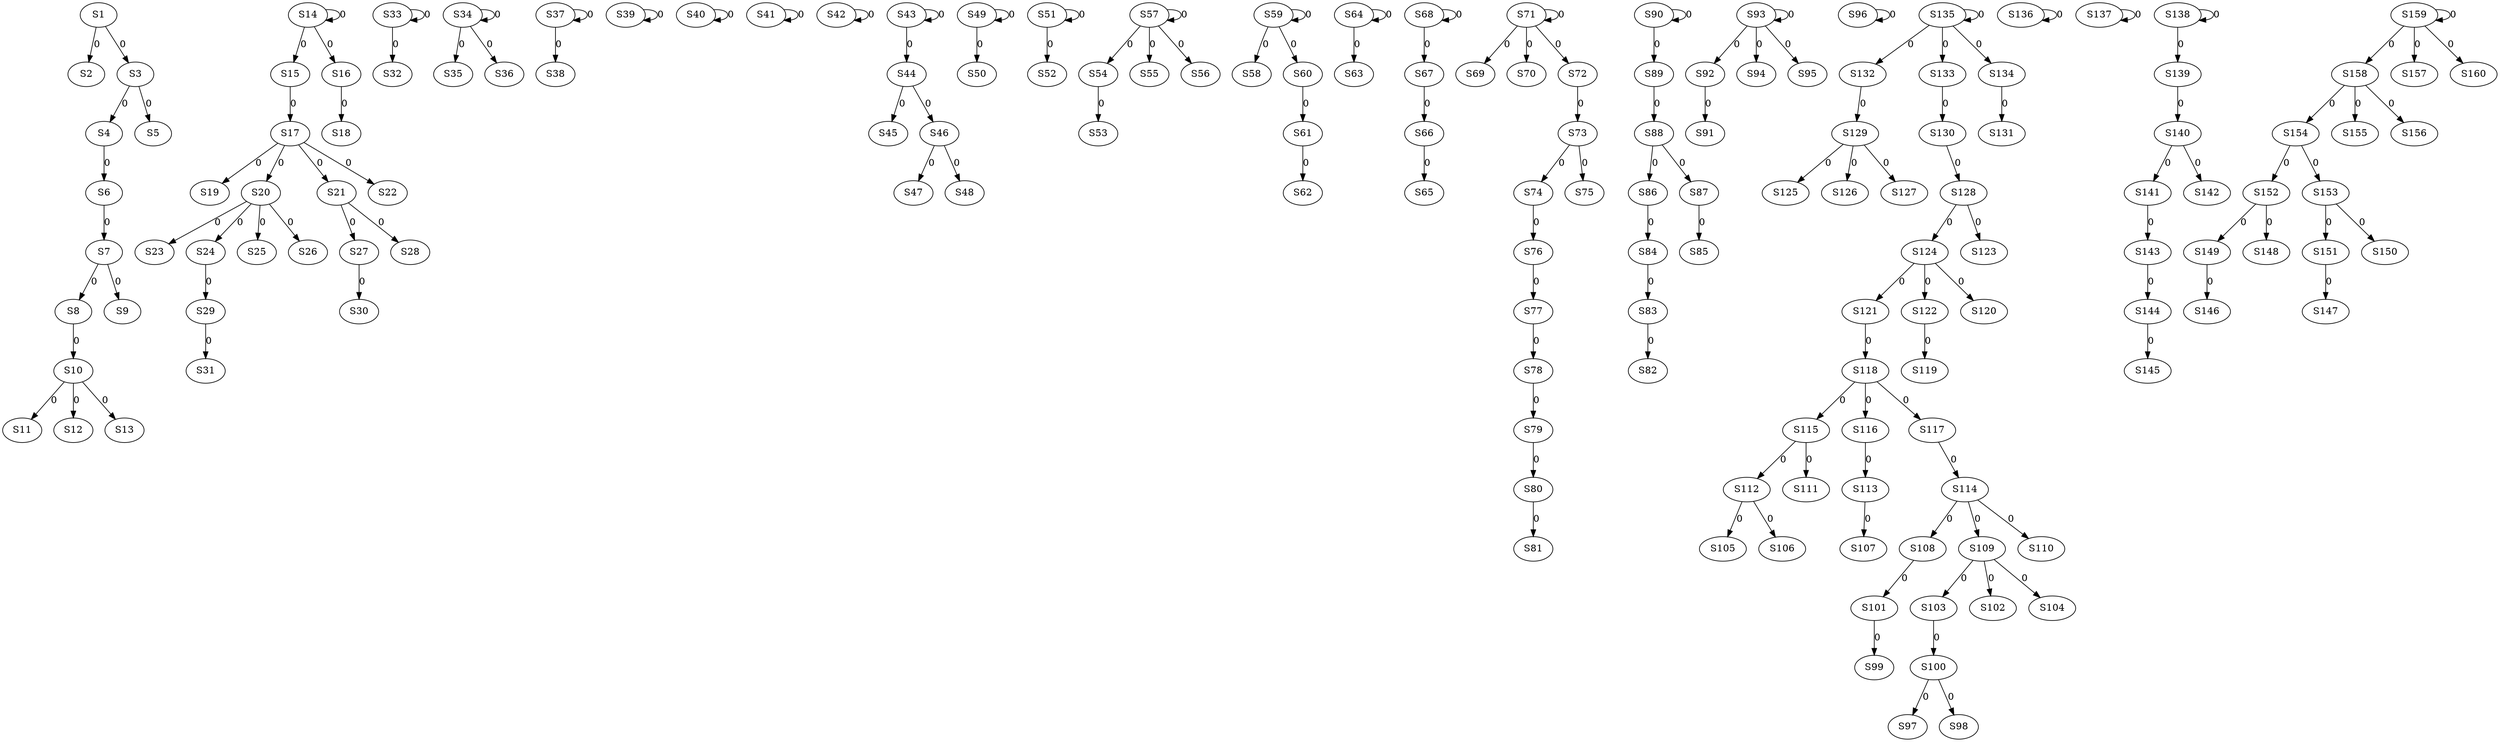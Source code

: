 strict digraph {
	S1 -> S2 [ label = 0 ];
	S1 -> S3 [ label = 0 ];
	S3 -> S4 [ label = 0 ];
	S3 -> S5 [ label = 0 ];
	S4 -> S6 [ label = 0 ];
	S6 -> S7 [ label = 0 ];
	S7 -> S8 [ label = 0 ];
	S7 -> S9 [ label = 0 ];
	S8 -> S10 [ label = 0 ];
	S10 -> S11 [ label = 0 ];
	S10 -> S12 [ label = 0 ];
	S10 -> S13 [ label = 0 ];
	S14 -> S14 [ label = 0 ];
	S14 -> S15 [ label = 0 ];
	S14 -> S16 [ label = 0 ];
	S15 -> S17 [ label = 0 ];
	S16 -> S18 [ label = 0 ];
	S17 -> S19 [ label = 0 ];
	S17 -> S20 [ label = 0 ];
	S17 -> S21 [ label = 0 ];
	S17 -> S22 [ label = 0 ];
	S20 -> S23 [ label = 0 ];
	S20 -> S24 [ label = 0 ];
	S20 -> S25 [ label = 0 ];
	S20 -> S26 [ label = 0 ];
	S21 -> S27 [ label = 0 ];
	S21 -> S28 [ label = 0 ];
	S24 -> S29 [ label = 0 ];
	S27 -> S30 [ label = 0 ];
	S29 -> S31 [ label = 0 ];
	S33 -> S32 [ label = 0 ];
	S33 -> S33 [ label = 0 ];
	S34 -> S34 [ label = 0 ];
	S34 -> S35 [ label = 0 ];
	S34 -> S36 [ label = 0 ];
	S37 -> S37 [ label = 0 ];
	S37 -> S38 [ label = 0 ];
	S39 -> S39 [ label = 0 ];
	S40 -> S40 [ label = 0 ];
	S41 -> S41 [ label = 0 ];
	S42 -> S42 [ label = 0 ];
	S43 -> S43 [ label = 0 ];
	S43 -> S44 [ label = 0 ];
	S44 -> S45 [ label = 0 ];
	S44 -> S46 [ label = 0 ];
	S46 -> S47 [ label = 0 ];
	S46 -> S48 [ label = 0 ];
	S49 -> S49 [ label = 0 ];
	S49 -> S50 [ label = 0 ];
	S51 -> S51 [ label = 0 ];
	S51 -> S52 [ label = 0 ];
	S54 -> S53 [ label = 0 ];
	S57 -> S54 [ label = 0 ];
	S57 -> S55 [ label = 0 ];
	S57 -> S56 [ label = 0 ];
	S57 -> S57 [ label = 0 ];
	S59 -> S58 [ label = 0 ];
	S59 -> S59 [ label = 0 ];
	S59 -> S60 [ label = 0 ];
	S60 -> S61 [ label = 0 ];
	S61 -> S62 [ label = 0 ];
	S64 -> S63 [ label = 0 ];
	S64 -> S64 [ label = 0 ];
	S66 -> S65 [ label = 0 ];
	S67 -> S66 [ label = 0 ];
	S68 -> S67 [ label = 0 ];
	S68 -> S68 [ label = 0 ];
	S71 -> S69 [ label = 0 ];
	S71 -> S70 [ label = 0 ];
	S71 -> S71 [ label = 0 ];
	S71 -> S72 [ label = 0 ];
	S72 -> S73 [ label = 0 ];
	S73 -> S74 [ label = 0 ];
	S73 -> S75 [ label = 0 ];
	S74 -> S76 [ label = 0 ];
	S76 -> S77 [ label = 0 ];
	S77 -> S78 [ label = 0 ];
	S78 -> S79 [ label = 0 ];
	S79 -> S80 [ label = 0 ];
	S80 -> S81 [ label = 0 ];
	S83 -> S82 [ label = 0 ];
	S84 -> S83 [ label = 0 ];
	S86 -> S84 [ label = 0 ];
	S87 -> S85 [ label = 0 ];
	S88 -> S86 [ label = 0 ];
	S88 -> S87 [ label = 0 ];
	S89 -> S88 [ label = 0 ];
	S90 -> S89 [ label = 0 ];
	S90 -> S90 [ label = 0 ];
	S92 -> S91 [ label = 0 ];
	S93 -> S92 [ label = 0 ];
	S93 -> S93 [ label = 0 ];
	S93 -> S94 [ label = 0 ];
	S93 -> S95 [ label = 0 ];
	S96 -> S96 [ label = 0 ];
	S100 -> S97 [ label = 0 ];
	S100 -> S98 [ label = 0 ];
	S101 -> S99 [ label = 0 ];
	S103 -> S100 [ label = 0 ];
	S108 -> S101 [ label = 0 ];
	S109 -> S102 [ label = 0 ];
	S109 -> S103 [ label = 0 ];
	S109 -> S104 [ label = 0 ];
	S112 -> S105 [ label = 0 ];
	S112 -> S106 [ label = 0 ];
	S113 -> S107 [ label = 0 ];
	S114 -> S108 [ label = 0 ];
	S114 -> S109 [ label = 0 ];
	S114 -> S110 [ label = 0 ];
	S115 -> S111 [ label = 0 ];
	S115 -> S112 [ label = 0 ];
	S116 -> S113 [ label = 0 ];
	S117 -> S114 [ label = 0 ];
	S118 -> S115 [ label = 0 ];
	S118 -> S116 [ label = 0 ];
	S118 -> S117 [ label = 0 ];
	S121 -> S118 [ label = 0 ];
	S122 -> S119 [ label = 0 ];
	S124 -> S120 [ label = 0 ];
	S124 -> S121 [ label = 0 ];
	S124 -> S122 [ label = 0 ];
	S128 -> S123 [ label = 0 ];
	S128 -> S124 [ label = 0 ];
	S129 -> S125 [ label = 0 ];
	S129 -> S126 [ label = 0 ];
	S129 -> S127 [ label = 0 ];
	S130 -> S128 [ label = 0 ];
	S132 -> S129 [ label = 0 ];
	S133 -> S130 [ label = 0 ];
	S134 -> S131 [ label = 0 ];
	S135 -> S132 [ label = 0 ];
	S135 -> S133 [ label = 0 ];
	S135 -> S134 [ label = 0 ];
	S135 -> S135 [ label = 0 ];
	S136 -> S136 [ label = 0 ];
	S137 -> S137 [ label = 0 ];
	S138 -> S138 [ label = 0 ];
	S138 -> S139 [ label = 0 ];
	S139 -> S140 [ label = 0 ];
	S140 -> S141 [ label = 0 ];
	S140 -> S142 [ label = 0 ];
	S141 -> S143 [ label = 0 ];
	S143 -> S144 [ label = 0 ];
	S144 -> S145 [ label = 0 ];
	S149 -> S146 [ label = 0 ];
	S151 -> S147 [ label = 0 ];
	S152 -> S148 [ label = 0 ];
	S152 -> S149 [ label = 0 ];
	S153 -> S150 [ label = 0 ];
	S153 -> S151 [ label = 0 ];
	S154 -> S152 [ label = 0 ];
	S154 -> S153 [ label = 0 ];
	S158 -> S154 [ label = 0 ];
	S158 -> S155 [ label = 0 ];
	S158 -> S156 [ label = 0 ];
	S159 -> S157 [ label = 0 ];
	S159 -> S158 [ label = 0 ];
	S159 -> S159 [ label = 0 ];
	S159 -> S160 [ label = 0 ];
}